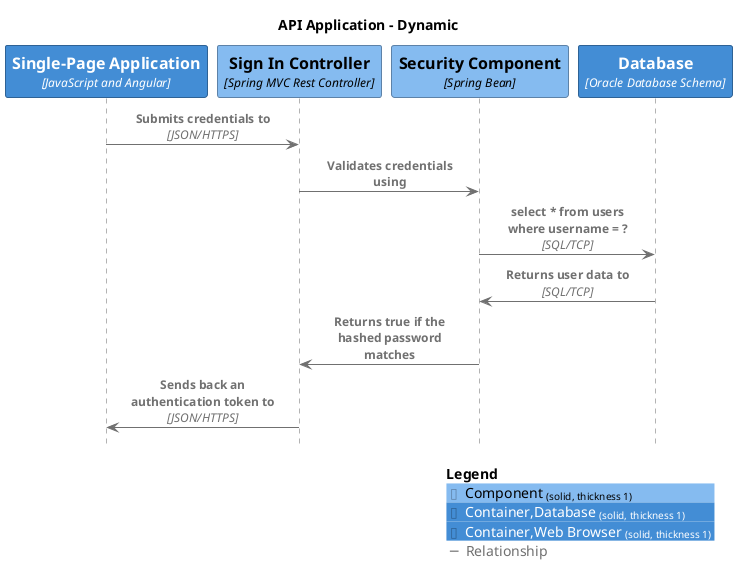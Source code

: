 @startuml
set separator none
title API Application - Dynamic

!include <C4/C4_Sequence>

AddElementTag("Component", $bgColor="#85bbf0", $borderColor="#5d82a8", $fontColor="#000000", $sprite="", $shadowing="", $borderStyle="solid", $borderThickness="1")
AddElementTag("Container,Database", $bgColor="#438dd5", $borderColor="#2e6295", $fontColor="#ffffff", $sprite="", $shadowing="", $borderStyle="solid", $borderThickness="1")
AddElementTag("Container,Web Browser", $bgColor="#438dd5", $borderColor="#2e6295", $fontColor="#ffffff", $sprite="", $shadowing="", $borderStyle="solid", $borderThickness="1")

AddRelTag("Relationship", $textColor="#707070", $lineColor="#707070", $lineStyle = "")

Container(InternetBankingSystem.SinglePageApplication, "Single-Page Application", $techn="JavaScript and Angular", $descr="Provides all of the Internet banking functionality to customers via their web browser.", $tags="Container,Web Browser", $link="")
Component(InternetBankingSystem.APIApplication.SignInController, "Sign In Controller", $techn="Spring MVC Rest Controller", $descr="Allows users to sign in to the Internet Banking System.", $tags="Component", $link="")
Component(InternetBankingSystem.APIApplication.SecurityComponent, "Security Component", $techn="Spring Bean", $descr="Provides functionality related to signing in, changing passwords, etc.", $tags="Component", $link="")
ContainerDb(InternetBankingSystem.Database, "Database", $techn="Oracle Database Schema", $descr="Stores user registration information, hashed authentication credentials, access logs, etc.", $tags="Container,Database", $link="")

Rel(InternetBankingSystem.SinglePageApplication, InternetBankingSystem.APIApplication.SignInController, "Submits credentials to", $techn="JSON/HTTPS", $tags="Relationship", $link="")
Rel(InternetBankingSystem.APIApplication.SignInController, InternetBankingSystem.APIApplication.SecurityComponent, "Validates credentials using", $techn="", $tags="Relationship", $link="")
Rel(InternetBankingSystem.APIApplication.SecurityComponent, InternetBankingSystem.Database, "select * from users where username = ?", $techn="SQL/TCP", $tags="Relationship", $link="")
Rel(InternetBankingSystem.Database, InternetBankingSystem.APIApplication.SecurityComponent, "Returns user data to", $techn="SQL/TCP", $tags="Relationship", $link="")
Rel(InternetBankingSystem.APIApplication.SecurityComponent, InternetBankingSystem.APIApplication.SignInController, "Returns true if the hashed password matches", $techn="", $tags="Relationship", $link="")
Rel(InternetBankingSystem.APIApplication.SignInController, InternetBankingSystem.SinglePageApplication, "Sends back an authentication token to", $techn="JSON/HTTPS", $tags="Relationship", $link="")

SHOW_LEGEND(true)
@enduml